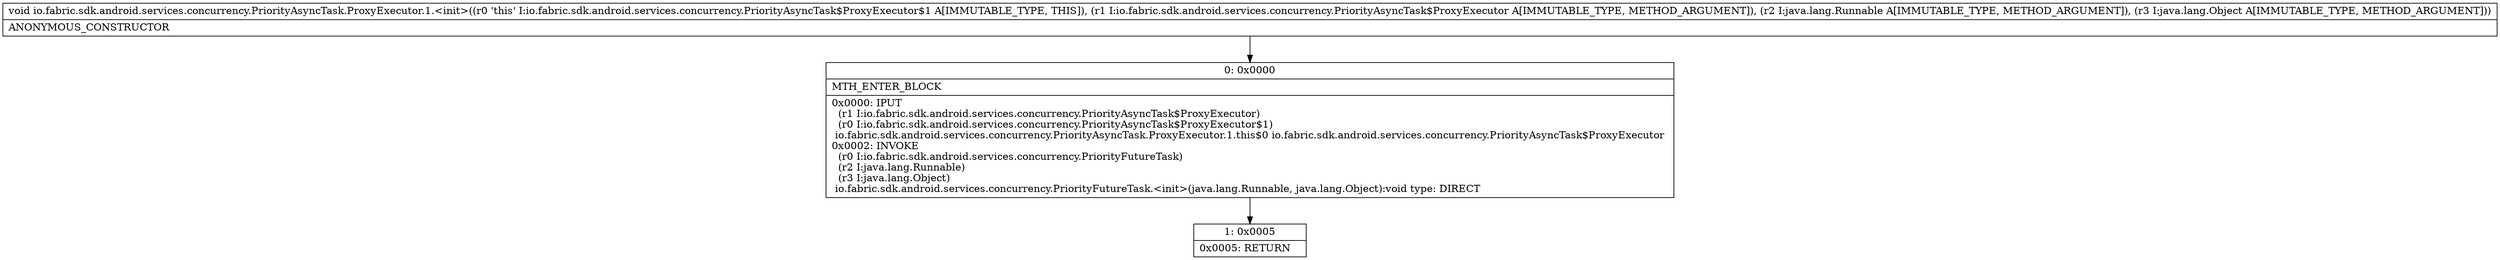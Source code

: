 digraph "CFG forio.fabric.sdk.android.services.concurrency.PriorityAsyncTask.ProxyExecutor.1.\<init\>(Lio\/fabric\/sdk\/android\/services\/concurrency\/PriorityAsyncTask$ProxyExecutor;Ljava\/lang\/Runnable;Ljava\/lang\/Object;)V" {
Node_0 [shape=record,label="{0\:\ 0x0000|MTH_ENTER_BLOCK\l|0x0000: IPUT  \l  (r1 I:io.fabric.sdk.android.services.concurrency.PriorityAsyncTask$ProxyExecutor)\l  (r0 I:io.fabric.sdk.android.services.concurrency.PriorityAsyncTask$ProxyExecutor$1)\l io.fabric.sdk.android.services.concurrency.PriorityAsyncTask.ProxyExecutor.1.this$0 io.fabric.sdk.android.services.concurrency.PriorityAsyncTask$ProxyExecutor \l0x0002: INVOKE  \l  (r0 I:io.fabric.sdk.android.services.concurrency.PriorityFutureTask)\l  (r2 I:java.lang.Runnable)\l  (r3 I:java.lang.Object)\l io.fabric.sdk.android.services.concurrency.PriorityFutureTask.\<init\>(java.lang.Runnable, java.lang.Object):void type: DIRECT \l}"];
Node_1 [shape=record,label="{1\:\ 0x0005|0x0005: RETURN   \l}"];
MethodNode[shape=record,label="{void io.fabric.sdk.android.services.concurrency.PriorityAsyncTask.ProxyExecutor.1.\<init\>((r0 'this' I:io.fabric.sdk.android.services.concurrency.PriorityAsyncTask$ProxyExecutor$1 A[IMMUTABLE_TYPE, THIS]), (r1 I:io.fabric.sdk.android.services.concurrency.PriorityAsyncTask$ProxyExecutor A[IMMUTABLE_TYPE, METHOD_ARGUMENT]), (r2 I:java.lang.Runnable A[IMMUTABLE_TYPE, METHOD_ARGUMENT]), (r3 I:java.lang.Object A[IMMUTABLE_TYPE, METHOD_ARGUMENT]))  | ANONYMOUS_CONSTRUCTOR\l}"];
MethodNode -> Node_0;
Node_0 -> Node_1;
}

